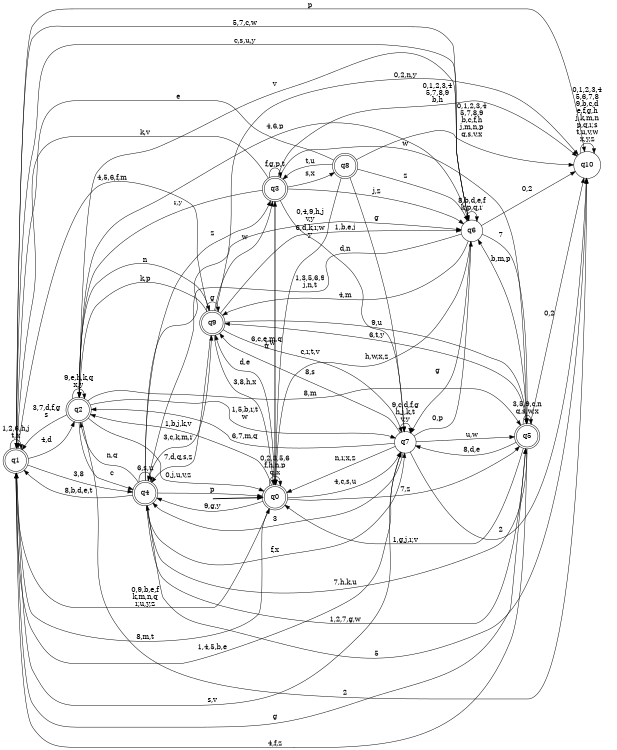 digraph BlueStar {
__start0 [style = invis, shape = none, label = "", width = 0, height = 0];

rankdir=LR;
size="8,5";

s0 [style="rounded,filled", color="black", fillcolor="white" shape="doublecircle", label="q0"];
s1 [style="rounded,filled", color="black", fillcolor="white" shape="doublecircle", label="q1"];
s2 [style="rounded,filled", color="black", fillcolor="white" shape="doublecircle", label="q2"];
s3 [style="rounded,filled", color="black", fillcolor="white" shape="doublecircle", label="q3"];
s4 [style="rounded,filled", color="black", fillcolor="white" shape="doublecircle", label="q4"];
s5 [style="rounded,filled", color="black", fillcolor="white" shape="doublecircle", label="q5"];
s6 [style="filled", color="black", fillcolor="white" shape="circle", label="q6"];
s7 [style="filled", color="black", fillcolor="white" shape="circle", label="q7"];
s8 [style="rounded,filled", color="black", fillcolor="white" shape="doublecircle", label="q8"];
s9 [style="rounded,filled", color="black", fillcolor="white" shape="doublecircle", label="q9"];
s10 [style="filled", color="black", fillcolor="white" shape="circle", label="q10"];
subgraph cluster_main { 
	graph [pad=".75", ranksep="0.15", nodesep="0.15"];
	 style=invis; 
	__start0 -> s0 [penwidth=2];
}
s0 -> s0 [label="0,2,3,5,6\nf,h,n,p\nq,x"];
s0 -> s1 [label="8,m,t"];
s0 -> s2 [label="1,b,j,k,v"];
s0 -> s3 [label="r,w"];
s0 -> s4 [label="9,g,y"];
s0 -> s5 [label="7,z"];
s0 -> s7 [label="4,c,s,u"];
s0 -> s9 [label="d,e"];
s1 -> s0 [label="0,9,b,e,f\nk,m,n,q\nr,u,y,z"];
s1 -> s1 [label="1,2,6,h,j\nt,x"];
s1 -> s2 [label="4,d"];
s1 -> s4 [label="3,8"];
s1 -> s5 [label="g"];
s1 -> s6 [label="5,7,c,w"];
s1 -> s7 [label="s,v"];
s1 -> s10 [label="p"];
s2 -> s0 [label="0,j,u,v,z"];
s2 -> s1 [label="3,7,d,f,g\ns"];
s2 -> s2 [label="9,e,h,k,q\nx,y"];
s2 -> s4 [label="c"];
s2 -> s5 [label="8,m"];
s2 -> s6 [label="4,6,p"];
s2 -> s7 [label="1,5,b,r,t\nw"];
s2 -> s9 [label="n"];
s2 -> s10 [label="2"];
s3 -> s0 [label="6,c,e,m,q\nu"];
s3 -> s1 [label="k,v"];
s3 -> s2 [label="r,y"];
s3 -> s3 [label="f,g,p,t"];
s3 -> s5 [label="w"];
s3 -> s6 [label="j,z"];
s3 -> s7 [label="d,n"];
s3 -> s8 [label="s,x"];
s3 -> s10 [label="0,1,2,3,4\n5,7,8,9\nb,h"];
s4 -> s0 [label="p"];
s4 -> s1 [label="8,b,d,e,t"];
s4 -> s2 [label="n,q"];
s4 -> s3 [label="z"];
s4 -> s4 [label="6,s,u"];
s4 -> s5 [label="1,2,7,g,w"];
s4 -> s6 [label="0,4,9,h,j\nv,y"];
s4 -> s7 [label="f,x"];
s4 -> s9 [label="3,c,k,m,r"];
s4 -> s10 [label="5"];
s5 -> s0 [label="1,g,j,r,v"];
s5 -> s1 [label="4,f,z"];
s5 -> s4 [label="7,h,k,u"];
s5 -> s5 [label="3,5,9,c,n\nq,s,w,x"];
s5 -> s6 [label="b,m,p"];
s5 -> s7 [label="8,d,e"];
s5 -> s9 [label="6,t,y"];
s5 -> s10 [label="0,2"];
s6 -> s0 [label="h,w,x,z"];
s6 -> s1 [label="c,s,u,y"];
s6 -> s2 [label="v"];
s6 -> s4 [label="1,3,5,6,9\nj,n,t"];
s6 -> s5 [label="7"];
s6 -> s6 [label="8,b,d,e,f\nk,p,q,r"];
s6 -> s7 [label="g"];
s6 -> s9 [label="4,m"];
s6 -> s10 [label="0,2"];
s7 -> s0 [label="n,r,x,z"];
s7 -> s1 [label="1,4,5,b,e"];
s7 -> s2 [label="6,7,m,q"];
s7 -> s4 [label="3"];
s7 -> s5 [label="u,w"];
s7 -> s6 [label="0,p"];
s7 -> s7 [label="9,c,d,f,g\nh,j,k,t\nv,y"];
s7 -> s9 [label="8,s"];
s7 -> s10 [label="2"];
s8 -> s0 [label="6,d,k,r,w\ny"];
s8 -> s1 [label="e"];
s8 -> s3 [label="t,u"];
s8 -> s6 [label="z"];
s8 -> s7 [label="g"];
s8 -> s10 [label="0,1,2,3,4\n5,7,8,9\nb,c,f,h\nj,m,n,p\nq,s,v,x"];
s9 -> s0 [label="3,8,h,x"];
s9 -> s1 [label="4,5,6,f,m"];
s9 -> s2 [label="k,p"];
s9 -> s3 [label="w"];
s9 -> s4 [label="7,d,q,s,z"];
s9 -> s5 [label="9,u"];
s9 -> s6 [label="1,b,e,j"];
s9 -> s7 [label="c,r,t,v"];
s9 -> s9 [label="g"];
s9 -> s10 [label="0,2,n,y"];
s10 -> s10 [label="0,1,2,3,4\n5,6,7,8\n9,b,c,d\ne,f,g,h\nj,k,m,n\np,q,r,s\nt,u,v,w\nx,y,z"];

}